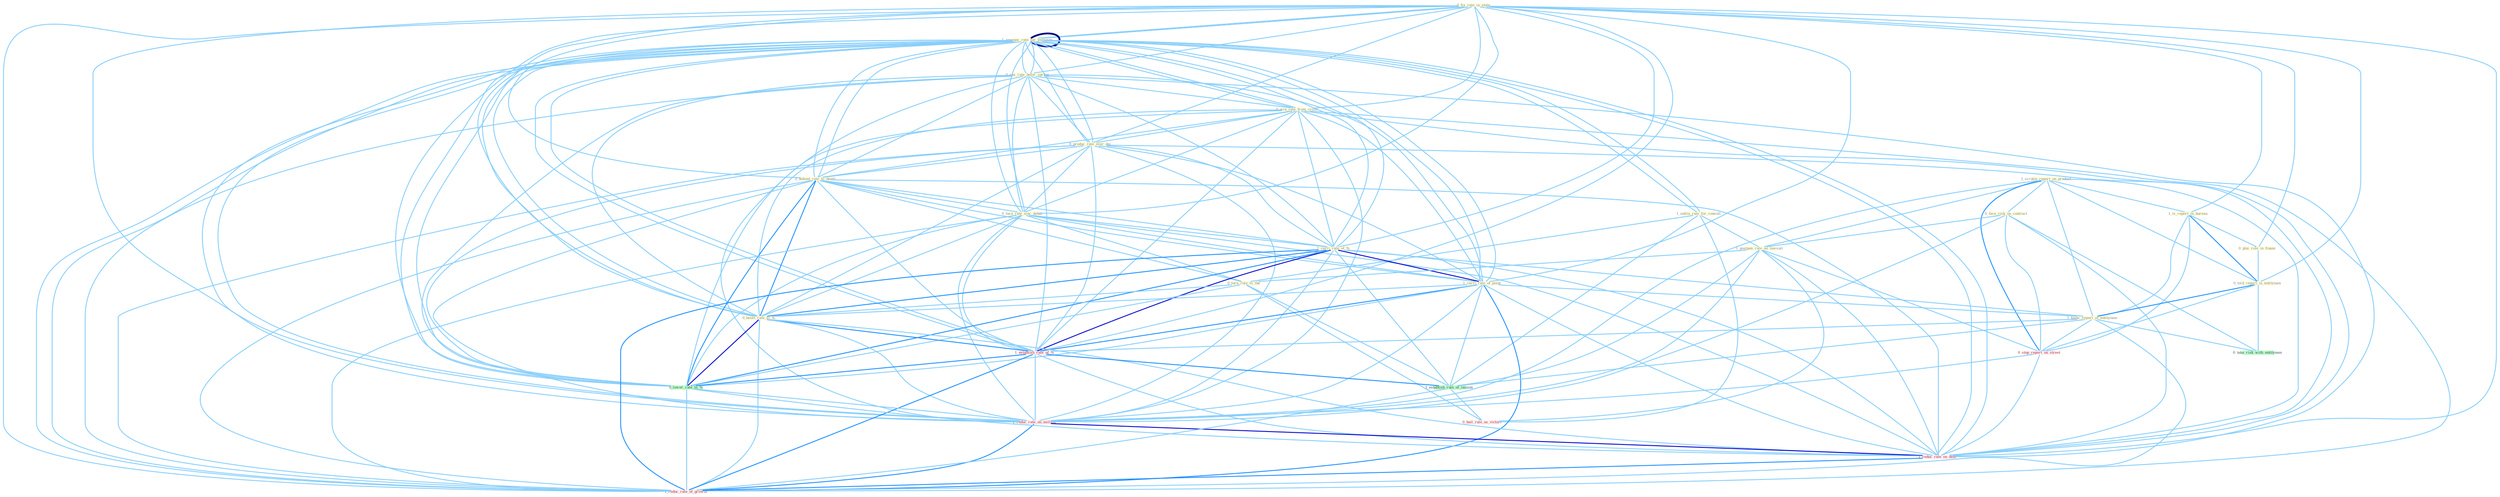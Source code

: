 Graph G{ 
    node
    [shape=polygon,style=filled,width=.5,height=.06,color="#BDFCC9",fixedsize=true,fontsize=4,
    fontcolor="#2f4f4f"];
    {node
    [color="#ffffe0", fontcolor="#8b7d6b"] "1_scrutin_report_on_product " "0_fix_rate_in_state " "1_is_report_in_bureau " "1_announc_rate_for_yearnum " "0_eas_rate_befor_spring " "0_win_rate_from_critic " "0_face_risk_on_contract " "1_outlin_rule_for_consult " "0_produc_rate_over_dai " "0_defend_rate_to_death " "0_turn_rate_sinc_debut " "0_plai_role_in_financ " "1_carri_rate_of_% " "1_announc_rate_for_yearnum " "0_told_report_in_entitynam " "1_postpon_rule_on_lawsuit " "0_turn_rule_to_the " "1_carri_rate_of_point " "1_know_report_of_entitynam " "0_boost_rate_to_% "}
{node [color="#fff0f5", fontcolor="#b22222"] "1_establish_rate_of_% " "0_stop_report_on_street " "0_hail_rule_as_victori " "1_reduc_rate_on_million " "1_reduc_rate_on_debt " "1_reduc_rate_of_growth "}
edge [color="#B0E2FF"];

	"1_scrutin_report_on_product " -- "1_is_report_in_bureau " [w="1", color="#87cefa" ];
	"1_scrutin_report_on_product " -- "0_face_risk_on_contract " [w="1", color="#87cefa" ];
	"1_scrutin_report_on_product " -- "0_told_report_in_entitynam " [w="1", color="#87cefa" ];
	"1_scrutin_report_on_product " -- "1_postpon_rule_on_lawsuit " [w="1", color="#87cefa" ];
	"1_scrutin_report_on_product " -- "1_know_report_of_entitynam " [w="1", color="#87cefa" ];
	"1_scrutin_report_on_product " -- "0_stop_report_on_street " [w="2", color="#1e90ff" , len=0.8];
	"1_scrutin_report_on_product " -- "1_reduc_rate_on_million " [w="1", color="#87cefa" ];
	"1_scrutin_report_on_product " -- "1_reduc_rate_on_debt " [w="1", color="#87cefa" ];
	"0_fix_rate_in_state " -- "1_is_report_in_bureau " [w="1", color="#87cefa" ];
	"0_fix_rate_in_state " -- "1_announc_rate_for_yearnum " [w="1", color="#87cefa" ];
	"0_fix_rate_in_state " -- "0_eas_rate_befor_spring " [w="1", color="#87cefa" ];
	"0_fix_rate_in_state " -- "0_win_rate_from_critic " [w="1", color="#87cefa" ];
	"0_fix_rate_in_state " -- "0_produc_rate_over_dai " [w="1", color="#87cefa" ];
	"0_fix_rate_in_state " -- "0_defend_rate_to_death " [w="1", color="#87cefa" ];
	"0_fix_rate_in_state " -- "0_turn_rate_sinc_debut " [w="1", color="#87cefa" ];
	"0_fix_rate_in_state " -- "0_plai_role_in_financ " [w="1", color="#87cefa" ];
	"0_fix_rate_in_state " -- "1_carri_rate_of_% " [w="1", color="#87cefa" ];
	"0_fix_rate_in_state " -- "1_announc_rate_for_yearnum " [w="1", color="#87cefa" ];
	"0_fix_rate_in_state " -- "0_told_report_in_entitynam " [w="1", color="#87cefa" ];
	"0_fix_rate_in_state " -- "1_carri_rate_of_point " [w="1", color="#87cefa" ];
	"0_fix_rate_in_state " -- "0_boost_rate_to_% " [w="1", color="#87cefa" ];
	"0_fix_rate_in_state " -- "1_establish_rate_of_% " [w="1", color="#87cefa" ];
	"0_fix_rate_in_state " -- "0_lower_rate_to_% " [w="1", color="#87cefa" ];
	"0_fix_rate_in_state " -- "1_reduc_rate_on_million " [w="1", color="#87cefa" ];
	"0_fix_rate_in_state " -- "1_reduc_rate_on_debt " [w="1", color="#87cefa" ];
	"0_fix_rate_in_state " -- "1_reduc_rate_of_growth " [w="1", color="#87cefa" ];
	"1_is_report_in_bureau " -- "0_plai_role_in_financ " [w="1", color="#87cefa" ];
	"1_is_report_in_bureau " -- "0_told_report_in_entitynam " [w="2", color="#1e90ff" , len=0.8];
	"1_is_report_in_bureau " -- "1_know_report_of_entitynam " [w="1", color="#87cefa" ];
	"1_is_report_in_bureau " -- "0_stop_report_on_street " [w="1", color="#87cefa" ];
	"1_announc_rate_for_yearnum " -- "0_eas_rate_befor_spring " [w="1", color="#87cefa" ];
	"1_announc_rate_for_yearnum " -- "0_win_rate_from_critic " [w="1", color="#87cefa" ];
	"1_announc_rate_for_yearnum " -- "1_outlin_rule_for_consult " [w="1", color="#87cefa" ];
	"1_announc_rate_for_yearnum " -- "0_produc_rate_over_dai " [w="1", color="#87cefa" ];
	"1_announc_rate_for_yearnum " -- "0_defend_rate_to_death " [w="1", color="#87cefa" ];
	"1_announc_rate_for_yearnum " -- "0_turn_rate_sinc_debut " [w="1", color="#87cefa" ];
	"1_announc_rate_for_yearnum " -- "1_carri_rate_of_% " [w="1", color="#87cefa" ];
	"1_announc_rate_for_yearnum " -- "1_announc_rate_for_yearnum " [w="4", style=bold, color="#000080", len=0.4];
	"1_announc_rate_for_yearnum " -- "1_carri_rate_of_point " [w="1", color="#87cefa" ];
	"1_announc_rate_for_yearnum " -- "0_boost_rate_to_% " [w="1", color="#87cefa" ];
	"1_announc_rate_for_yearnum " -- "1_establish_rate_of_% " [w="1", color="#87cefa" ];
	"1_announc_rate_for_yearnum " -- "0_lower_rate_to_% " [w="1", color="#87cefa" ];
	"1_announc_rate_for_yearnum " -- "1_reduc_rate_on_million " [w="1", color="#87cefa" ];
	"1_announc_rate_for_yearnum " -- "1_reduc_rate_on_debt " [w="1", color="#87cefa" ];
	"1_announc_rate_for_yearnum " -- "1_reduc_rate_of_growth " [w="1", color="#87cefa" ];
	"0_eas_rate_befor_spring " -- "0_win_rate_from_critic " [w="1", color="#87cefa" ];
	"0_eas_rate_befor_spring " -- "0_produc_rate_over_dai " [w="1", color="#87cefa" ];
	"0_eas_rate_befor_spring " -- "0_defend_rate_to_death " [w="1", color="#87cefa" ];
	"0_eas_rate_befor_spring " -- "0_turn_rate_sinc_debut " [w="1", color="#87cefa" ];
	"0_eas_rate_befor_spring " -- "1_carri_rate_of_% " [w="1", color="#87cefa" ];
	"0_eas_rate_befor_spring " -- "1_announc_rate_for_yearnum " [w="1", color="#87cefa" ];
	"0_eas_rate_befor_spring " -- "1_carri_rate_of_point " [w="1", color="#87cefa" ];
	"0_eas_rate_befor_spring " -- "0_boost_rate_to_% " [w="1", color="#87cefa" ];
	"0_eas_rate_befor_spring " -- "1_establish_rate_of_% " [w="1", color="#87cefa" ];
	"0_eas_rate_befor_spring " -- "0_lower_rate_to_% " [w="1", color="#87cefa" ];
	"0_eas_rate_befor_spring " -- "1_reduc_rate_on_million " [w="1", color="#87cefa" ];
	"0_eas_rate_befor_spring " -- "1_reduc_rate_on_debt " [w="1", color="#87cefa" ];
	"0_eas_rate_befor_spring " -- "1_reduc_rate_of_growth " [w="1", color="#87cefa" ];
	"0_win_rate_from_critic " -- "0_produc_rate_over_dai " [w="1", color="#87cefa" ];
	"0_win_rate_from_critic " -- "0_defend_rate_to_death " [w="1", color="#87cefa" ];
	"0_win_rate_from_critic " -- "0_turn_rate_sinc_debut " [w="1", color="#87cefa" ];
	"0_win_rate_from_critic " -- "1_carri_rate_of_% " [w="1", color="#87cefa" ];
	"0_win_rate_from_critic " -- "1_announc_rate_for_yearnum " [w="1", color="#87cefa" ];
	"0_win_rate_from_critic " -- "1_carri_rate_of_point " [w="1", color="#87cefa" ];
	"0_win_rate_from_critic " -- "0_boost_rate_to_% " [w="1", color="#87cefa" ];
	"0_win_rate_from_critic " -- "1_establish_rate_of_% " [w="1", color="#87cefa" ];
	"0_win_rate_from_critic " -- "0_lower_rate_to_% " [w="1", color="#87cefa" ];
	"0_win_rate_from_critic " -- "1_reduc_rate_on_million " [w="1", color="#87cefa" ];
	"0_win_rate_from_critic " -- "1_reduc_rate_on_debt " [w="1", color="#87cefa" ];
	"0_win_rate_from_critic " -- "1_reduc_rate_of_growth " [w="1", color="#87cefa" ];
	"0_face_risk_on_contract " -- "1_postpon_rule_on_lawsuit " [w="1", color="#87cefa" ];
	"0_face_risk_on_contract " -- "0_stop_report_on_street " [w="1", color="#87cefa" ];
	"0_face_risk_on_contract " -- "1_reduc_rate_on_million " [w="1", color="#87cefa" ];
	"0_face_risk_on_contract " -- "0_take_risk_with_entitynam " [w="1", color="#87cefa" ];
	"0_face_risk_on_contract " -- "1_reduc_rate_on_debt " [w="1", color="#87cefa" ];
	"1_outlin_rule_for_consult " -- "1_announc_rate_for_yearnum " [w="1", color="#87cefa" ];
	"1_outlin_rule_for_consult " -- "1_postpon_rule_on_lawsuit " [w="1", color="#87cefa" ];
	"1_outlin_rule_for_consult " -- "0_turn_rule_to_the " [w="1", color="#87cefa" ];
	"1_outlin_rule_for_consult " -- "1_establish_rule_of_immun " [w="1", color="#87cefa" ];
	"1_outlin_rule_for_consult " -- "0_hail_rule_as_victori " [w="1", color="#87cefa" ];
	"0_produc_rate_over_dai " -- "0_defend_rate_to_death " [w="1", color="#87cefa" ];
	"0_produc_rate_over_dai " -- "0_turn_rate_sinc_debut " [w="1", color="#87cefa" ];
	"0_produc_rate_over_dai " -- "1_carri_rate_of_% " [w="1", color="#87cefa" ];
	"0_produc_rate_over_dai " -- "1_announc_rate_for_yearnum " [w="1", color="#87cefa" ];
	"0_produc_rate_over_dai " -- "1_carri_rate_of_point " [w="1", color="#87cefa" ];
	"0_produc_rate_over_dai " -- "0_boost_rate_to_% " [w="1", color="#87cefa" ];
	"0_produc_rate_over_dai " -- "1_establish_rate_of_% " [w="1", color="#87cefa" ];
	"0_produc_rate_over_dai " -- "0_lower_rate_to_% " [w="1", color="#87cefa" ];
	"0_produc_rate_over_dai " -- "1_reduc_rate_on_million " [w="1", color="#87cefa" ];
	"0_produc_rate_over_dai " -- "1_reduc_rate_on_debt " [w="1", color="#87cefa" ];
	"0_produc_rate_over_dai " -- "1_reduc_rate_of_growth " [w="1", color="#87cefa" ];
	"0_defend_rate_to_death " -- "0_turn_rate_sinc_debut " [w="1", color="#87cefa" ];
	"0_defend_rate_to_death " -- "1_carri_rate_of_% " [w="1", color="#87cefa" ];
	"0_defend_rate_to_death " -- "1_announc_rate_for_yearnum " [w="1", color="#87cefa" ];
	"0_defend_rate_to_death " -- "0_turn_rule_to_the " [w="1", color="#87cefa" ];
	"0_defend_rate_to_death " -- "1_carri_rate_of_point " [w="1", color="#87cefa" ];
	"0_defend_rate_to_death " -- "0_boost_rate_to_% " [w="2", color="#1e90ff" , len=0.8];
	"0_defend_rate_to_death " -- "1_establish_rate_of_% " [w="1", color="#87cefa" ];
	"0_defend_rate_to_death " -- "0_lower_rate_to_% " [w="2", color="#1e90ff" , len=0.8];
	"0_defend_rate_to_death " -- "1_reduc_rate_on_million " [w="1", color="#87cefa" ];
	"0_defend_rate_to_death " -- "1_reduc_rate_on_debt " [w="1", color="#87cefa" ];
	"0_defend_rate_to_death " -- "1_reduc_rate_of_growth " [w="1", color="#87cefa" ];
	"0_turn_rate_sinc_debut " -- "1_carri_rate_of_% " [w="1", color="#87cefa" ];
	"0_turn_rate_sinc_debut " -- "1_announc_rate_for_yearnum " [w="1", color="#87cefa" ];
	"0_turn_rate_sinc_debut " -- "0_turn_rule_to_the " [w="1", color="#87cefa" ];
	"0_turn_rate_sinc_debut " -- "1_carri_rate_of_point " [w="1", color="#87cefa" ];
	"0_turn_rate_sinc_debut " -- "0_boost_rate_to_% " [w="1", color="#87cefa" ];
	"0_turn_rate_sinc_debut " -- "1_establish_rate_of_% " [w="1", color="#87cefa" ];
	"0_turn_rate_sinc_debut " -- "0_lower_rate_to_% " [w="1", color="#87cefa" ];
	"0_turn_rate_sinc_debut " -- "1_reduc_rate_on_million " [w="1", color="#87cefa" ];
	"0_turn_rate_sinc_debut " -- "1_reduc_rate_on_debt " [w="1", color="#87cefa" ];
	"0_turn_rate_sinc_debut " -- "1_reduc_rate_of_growth " [w="1", color="#87cefa" ];
	"0_plai_role_in_financ " -- "0_told_report_in_entitynam " [w="1", color="#87cefa" ];
	"1_carri_rate_of_% " -- "1_announc_rate_for_yearnum " [w="1", color="#87cefa" ];
	"1_carri_rate_of_% " -- "1_carri_rate_of_point " [w="3", color="#0000cd" , len=0.6];
	"1_carri_rate_of_% " -- "1_know_report_of_entitynam " [w="1", color="#87cefa" ];
	"1_carri_rate_of_% " -- "0_boost_rate_to_% " [w="2", color="#1e90ff" , len=0.8];
	"1_carri_rate_of_% " -- "1_establish_rate_of_% " [w="3", color="#0000cd" , len=0.6];
	"1_carri_rate_of_% " -- "0_lower_rate_to_% " [w="2", color="#1e90ff" , len=0.8];
	"1_carri_rate_of_% " -- "1_establish_rule_of_immun " [w="1", color="#87cefa" ];
	"1_carri_rate_of_% " -- "1_reduc_rate_on_million " [w="1", color="#87cefa" ];
	"1_carri_rate_of_% " -- "1_reduc_rate_on_debt " [w="1", color="#87cefa" ];
	"1_carri_rate_of_% " -- "1_reduc_rate_of_growth " [w="2", color="#1e90ff" , len=0.8];
	"1_announc_rate_for_yearnum " -- "1_carri_rate_of_point " [w="1", color="#87cefa" ];
	"1_announc_rate_for_yearnum " -- "0_boost_rate_to_% " [w="1", color="#87cefa" ];
	"1_announc_rate_for_yearnum " -- "1_establish_rate_of_% " [w="1", color="#87cefa" ];
	"1_announc_rate_for_yearnum " -- "0_lower_rate_to_% " [w="1", color="#87cefa" ];
	"1_announc_rate_for_yearnum " -- "1_reduc_rate_on_million " [w="1", color="#87cefa" ];
	"1_announc_rate_for_yearnum " -- "1_reduc_rate_on_debt " [w="1", color="#87cefa" ];
	"1_announc_rate_for_yearnum " -- "1_reduc_rate_of_growth " [w="1", color="#87cefa" ];
	"0_told_report_in_entitynam " -- "1_know_report_of_entitynam " [w="2", color="#1e90ff" , len=0.8];
	"0_told_report_in_entitynam " -- "0_stop_report_on_street " [w="1", color="#87cefa" ];
	"0_told_report_in_entitynam " -- "0_take_risk_with_entitynam " [w="1", color="#87cefa" ];
	"1_postpon_rule_on_lawsuit " -- "0_turn_rule_to_the " [w="1", color="#87cefa" ];
	"1_postpon_rule_on_lawsuit " -- "1_establish_rule_of_immun " [w="1", color="#87cefa" ];
	"1_postpon_rule_on_lawsuit " -- "0_stop_report_on_street " [w="1", color="#87cefa" ];
	"1_postpon_rule_on_lawsuit " -- "0_hail_rule_as_victori " [w="1", color="#87cefa" ];
	"1_postpon_rule_on_lawsuit " -- "1_reduc_rate_on_million " [w="1", color="#87cefa" ];
	"1_postpon_rule_on_lawsuit " -- "1_reduc_rate_on_debt " [w="1", color="#87cefa" ];
	"0_turn_rule_to_the " -- "0_boost_rate_to_% " [w="1", color="#87cefa" ];
	"0_turn_rule_to_the " -- "0_lower_rate_to_% " [w="1", color="#87cefa" ];
	"0_turn_rule_to_the " -- "1_establish_rule_of_immun " [w="1", color="#87cefa" ];
	"0_turn_rule_to_the " -- "0_hail_rule_as_victori " [w="1", color="#87cefa" ];
	"1_carri_rate_of_point " -- "1_know_report_of_entitynam " [w="1", color="#87cefa" ];
	"1_carri_rate_of_point " -- "0_boost_rate_to_% " [w="1", color="#87cefa" ];
	"1_carri_rate_of_point " -- "1_establish_rate_of_% " [w="2", color="#1e90ff" , len=0.8];
	"1_carri_rate_of_point " -- "0_lower_rate_to_% " [w="1", color="#87cefa" ];
	"1_carri_rate_of_point " -- "1_establish_rule_of_immun " [w="1", color="#87cefa" ];
	"1_carri_rate_of_point " -- "1_reduc_rate_on_million " [w="1", color="#87cefa" ];
	"1_carri_rate_of_point " -- "1_reduc_rate_on_debt " [w="1", color="#87cefa" ];
	"1_carri_rate_of_point " -- "1_reduc_rate_of_growth " [w="2", color="#1e90ff" , len=0.8];
	"1_know_report_of_entitynam " -- "1_establish_rate_of_% " [w="1", color="#87cefa" ];
	"1_know_report_of_entitynam " -- "1_establish_rule_of_immun " [w="1", color="#87cefa" ];
	"1_know_report_of_entitynam " -- "0_stop_report_on_street " [w="1", color="#87cefa" ];
	"1_know_report_of_entitynam " -- "0_take_risk_with_entitynam " [w="1", color="#87cefa" ];
	"1_know_report_of_entitynam " -- "1_reduc_rate_of_growth " [w="1", color="#87cefa" ];
	"0_boost_rate_to_% " -- "1_establish_rate_of_% " [w="2", color="#1e90ff" , len=0.8];
	"0_boost_rate_to_% " -- "0_lower_rate_to_% " [w="3", color="#0000cd" , len=0.6];
	"0_boost_rate_to_% " -- "1_reduc_rate_on_million " [w="1", color="#87cefa" ];
	"0_boost_rate_to_% " -- "1_reduc_rate_on_debt " [w="1", color="#87cefa" ];
	"0_boost_rate_to_% " -- "1_reduc_rate_of_growth " [w="1", color="#87cefa" ];
	"1_establish_rate_of_% " -- "0_lower_rate_to_% " [w="2", color="#1e90ff" , len=0.8];
	"1_establish_rate_of_% " -- "1_establish_rule_of_immun " [w="2", color="#1e90ff" , len=0.8];
	"1_establish_rate_of_% " -- "1_reduc_rate_on_million " [w="1", color="#87cefa" ];
	"1_establish_rate_of_% " -- "1_reduc_rate_on_debt " [w="1", color="#87cefa" ];
	"1_establish_rate_of_% " -- "1_reduc_rate_of_growth " [w="2", color="#1e90ff" , len=0.8];
	"0_lower_rate_to_% " -- "1_reduc_rate_on_million " [w="1", color="#87cefa" ];
	"0_lower_rate_to_% " -- "1_reduc_rate_on_debt " [w="1", color="#87cefa" ];
	"0_lower_rate_to_% " -- "1_reduc_rate_of_growth " [w="1", color="#87cefa" ];
	"1_establish_rule_of_immun " -- "0_hail_rule_as_victori " [w="1", color="#87cefa" ];
	"1_establish_rule_of_immun " -- "1_reduc_rate_of_growth " [w="1", color="#87cefa" ];
	"0_stop_report_on_street " -- "1_reduc_rate_on_million " [w="1", color="#87cefa" ];
	"0_stop_report_on_street " -- "1_reduc_rate_on_debt " [w="1", color="#87cefa" ];
	"1_reduc_rate_on_million " -- "1_reduc_rate_on_debt " [w="3", color="#0000cd" , len=0.6];
	"1_reduc_rate_on_million " -- "1_reduc_rate_of_growth " [w="2", color="#1e90ff" , len=0.8];
	"1_reduc_rate_on_debt " -- "1_reduc_rate_of_growth " [w="2", color="#1e90ff" , len=0.8];
}